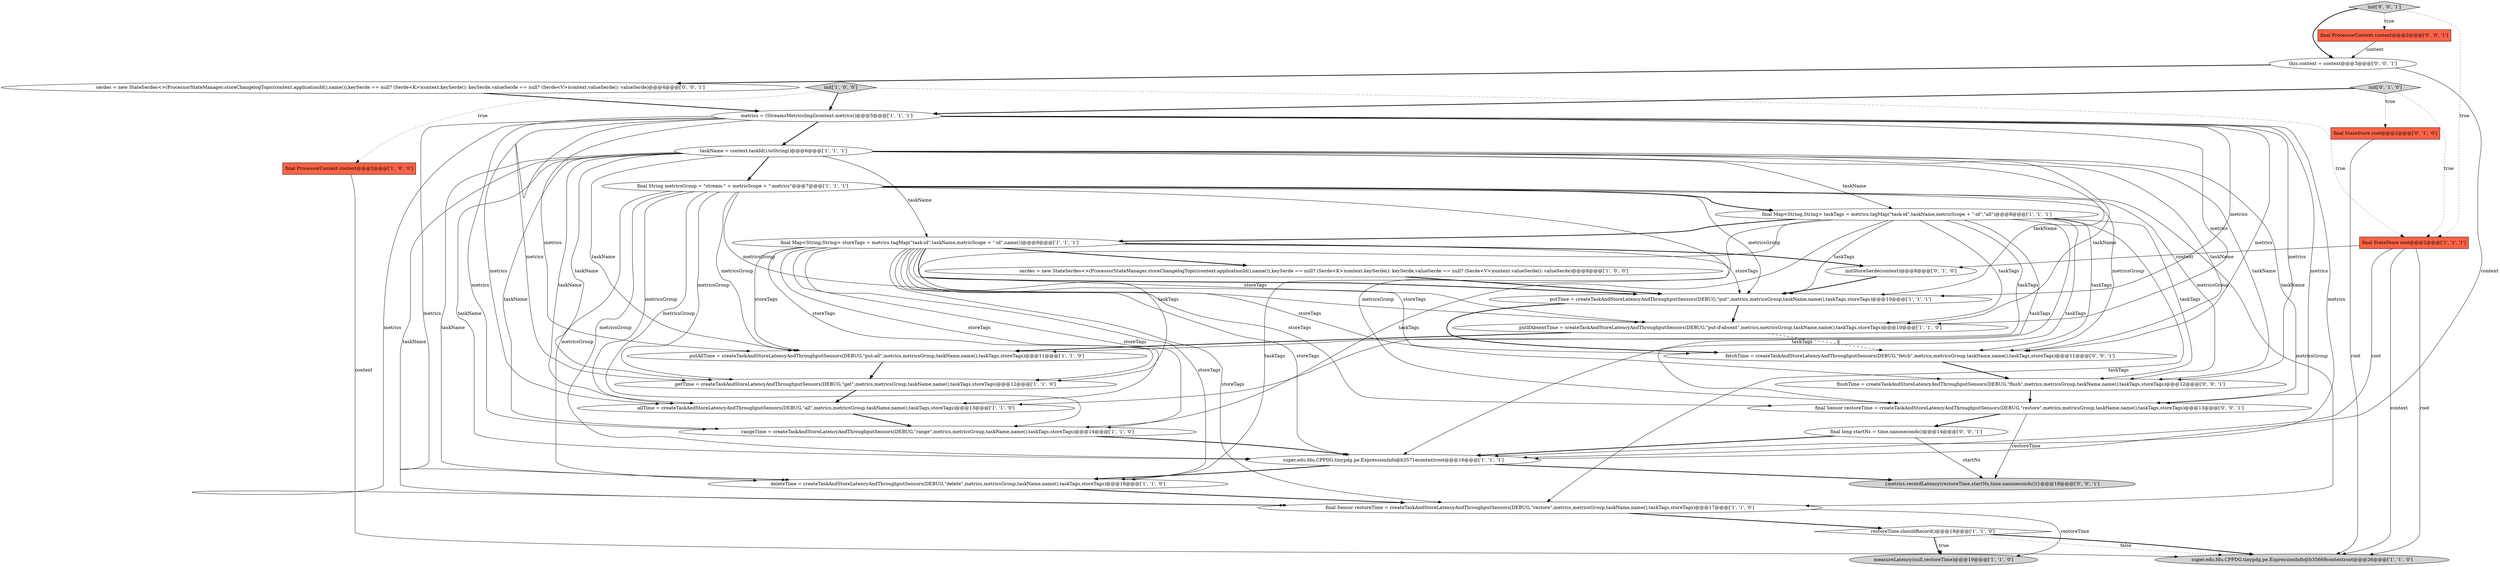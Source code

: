 digraph {
23 [style = filled, label = "final StateStore root@@@2@@@['0', '1', '0']", fillcolor = tomato, shape = box image = "AAA0AAABBB2BBB"];
32 [style = filled, label = "final Sensor restoreTime = createTaskAndStoreLatencyAndThroughputSensors(DEBUG,\"restore\",metrics,metricsGroup,taskName,name(),taskTags,storeTags)@@@13@@@['0', '0', '1']", fillcolor = white, shape = ellipse image = "AAA0AAABBB3BBB"];
10 [style = filled, label = "final Sensor restoreTime = createTaskAndStoreLatencyAndThroughputSensors(DEBUG,\"restore\",metrics,metricsGroup,taskName,name(),taskTags,storeTags)@@@17@@@['1', '1', '0']", fillcolor = white, shape = ellipse image = "AAA0AAABBB1BBB"];
4 [style = filled, label = "metrics = (StreamsMetricsImpl)context.metrics()@@@5@@@['1', '1', '1']", fillcolor = white, shape = ellipse image = "AAA0AAABBB1BBB"];
18 [style = filled, label = "final Map<String,String> storeTags = metrics.tagMap(\"task-id\",taskName,metricScope + \"-id\",name())@@@9@@@['1', '1', '1']", fillcolor = white, shape = ellipse image = "AAA0AAABBB1BBB"];
19 [style = filled, label = "getTime = createTaskAndStoreLatencyAndThroughputSensors(DEBUG,\"get\",metrics,metricsGroup,taskName,name(),taskTags,storeTags)@@@12@@@['1', '1', '0']", fillcolor = white, shape = ellipse image = "AAA0AAABBB1BBB"];
17 [style = filled, label = "serdes = new StateSerdes<>(ProcessorStateManager.storeChangelogTopic(context.applicationId(),name()),keySerde == null? (Serde<K>)context.keySerde(): keySerde,valueSerde == null? (Serde<V>)context.valueSerde(): valueSerde)@@@8@@@['1', '0', '0']", fillcolor = white, shape = ellipse image = "AAA0AAABBB1BBB"];
1 [style = filled, label = "allTime = createTaskAndStoreLatencyAndThroughputSensors(DEBUG,\"all\",metrics,metricsGroup,taskName,name(),taskTags,storeTags)@@@13@@@['1', '1', '0']", fillcolor = white, shape = ellipse image = "AAA0AAABBB1BBB"];
2 [style = filled, label = "putTime = createTaskAndStoreLatencyAndThroughputSensors(DEBUG,\"put\",metrics,metricsGroup,taskName,name(),taskTags,storeTags)@@@10@@@['1', '1', '1']", fillcolor = white, shape = ellipse image = "AAA0AAABBB1BBB"];
6 [style = filled, label = "final Map<String,String> taskTags = metrics.tagMap(\"task-id\",taskName,metricScope + \"-id\",\"all\")@@@8@@@['1', '1', '1']", fillcolor = white, shape = ellipse image = "AAA0AAABBB1BBB"];
15 [style = filled, label = "final StateStore root@@@2@@@['1', '1', '1']", fillcolor = tomato, shape = box image = "AAA0AAABBB1BBB"];
9 [style = filled, label = "deleteTime = createTaskAndStoreLatencyAndThroughputSensors(DEBUG,\"delete\",metrics,metricsGroup,taskName,name(),taskTags,storeTags)@@@16@@@['1', '1', '0']", fillcolor = white, shape = ellipse image = "AAA0AAABBB1BBB"];
11 [style = filled, label = "rangeTime = createTaskAndStoreLatencyAndThroughputSensors(DEBUG,\"range\",metrics,metricsGroup,taskName,name(),taskTags,storeTags)@@@14@@@['1', '1', '0']", fillcolor = white, shape = ellipse image = "AAA0AAABBB1BBB"];
22 [style = filled, label = "initStoreSerde(context)@@@8@@@['0', '1', '0']", fillcolor = white, shape = ellipse image = "AAA0AAABBB2BBB"];
25 [style = filled, label = "serdes = new StateSerdes<>(ProcessorStateManager.storeChangelogTopic(context.applicationId(),name()),keySerde == null? (Serde<K>)context.keySerde(): keySerde,valueSerde == null? (Serde<V>)context.valueSerde(): valueSerde)@@@4@@@['0', '0', '1']", fillcolor = white, shape = ellipse image = "AAA0AAABBB3BBB"];
29 [style = filled, label = "flushTime = createTaskAndStoreLatencyAndThroughputSensors(DEBUG,\"flush\",metrics,metricsGroup,taskName,name(),taskTags,storeTags)@@@12@@@['0', '0', '1']", fillcolor = white, shape = ellipse image = "AAA0AAABBB3BBB"];
13 [style = filled, label = "final String metricsGroup = \"stream-\" + metricScope + \"-metrics\"@@@7@@@['1', '1', '1']", fillcolor = white, shape = ellipse image = "AAA0AAABBB1BBB"];
0 [style = filled, label = "super.edu.fdu.CPPDG.tinypdg.pe.ExpressionInfo@b35669contextroot@@@26@@@['1', '1', '0']", fillcolor = lightgray, shape = ellipse image = "AAA0AAABBB1BBB"];
12 [style = filled, label = "super.edu.fdu.CPPDG.tinypdg.pe.ExpressionInfo@b3571econtextroot@@@16@@@['1', '1', '1']", fillcolor = white, shape = ellipse image = "AAA0AAABBB1BBB"];
20 [style = filled, label = "init['1', '0', '0']", fillcolor = lightgray, shape = diamond image = "AAA0AAABBB1BBB"];
16 [style = filled, label = "putIfAbsentTime = createTaskAndStoreLatencyAndThroughputSensors(DEBUG,\"put-if-absent\",metrics,metricsGroup,taskName,name(),taskTags,storeTags)@@@10@@@['1', '1', '0']", fillcolor = white, shape = ellipse image = "AAA0AAABBB1BBB"];
7 [style = filled, label = "final ProcessorContext context@@@2@@@['1', '0', '0']", fillcolor = tomato, shape = box image = "AAA0AAABBB1BBB"];
30 [style = filled, label = "{metrics.recordLatency(restoreTime,startNs,time.nanoseconds())}@@@18@@@['0', '0', '1']", fillcolor = lightgray, shape = ellipse image = "AAA0AAABBB3BBB"];
27 [style = filled, label = "init['0', '0', '1']", fillcolor = lightgray, shape = diamond image = "AAA0AAABBB3BBB"];
8 [style = filled, label = "taskName = context.taskId().toString()@@@6@@@['1', '1', '1']", fillcolor = white, shape = ellipse image = "AAA0AAABBB1BBB"];
26 [style = filled, label = "this.context = context@@@3@@@['0', '0', '1']", fillcolor = white, shape = ellipse image = "AAA0AAABBB3BBB"];
28 [style = filled, label = "final long startNs = time.nanoseconds()@@@14@@@['0', '0', '1']", fillcolor = white, shape = ellipse image = "AAA0AAABBB3BBB"];
5 [style = filled, label = "restoreTime.shouldRecord()@@@18@@@['1', '1', '0']", fillcolor = white, shape = diamond image = "AAA0AAABBB1BBB"];
31 [style = filled, label = "fetchTime = createTaskAndStoreLatencyAndThroughputSensors(DEBUG,\"fetch\",metrics,metricsGroup,taskName,name(),taskTags,storeTags)@@@11@@@['0', '0', '1']", fillcolor = white, shape = ellipse image = "AAA0AAABBB3BBB"];
14 [style = filled, label = "putAllTime = createTaskAndStoreLatencyAndThroughputSensors(DEBUG,\"put-all\",metrics,metricsGroup,taskName,name(),taskTags,storeTags)@@@11@@@['1', '1', '0']", fillcolor = white, shape = ellipse image = "AAA0AAABBB1BBB"];
3 [style = filled, label = "measureLatency(null,restoreTime)@@@19@@@['1', '1', '0']", fillcolor = lightgray, shape = ellipse image = "AAA0AAABBB1BBB"];
21 [style = filled, label = "init['0', '1', '0']", fillcolor = lightgray, shape = diamond image = "AAA0AAABBB2BBB"];
24 [style = filled, label = "final ProcessorContext context@@@2@@@['0', '0', '1']", fillcolor = tomato, shape = box image = "AAA0AAABBB3BBB"];
5->3 [style = bold, label=""];
13->12 [style = solid, label="metricsGroup"];
16->31 [style = dashed, label="0"];
13->14 [style = solid, label="metricsGroup"];
21->15 [style = dotted, label="true"];
13->2 [style = solid, label="metricsGroup"];
26->12 [style = solid, label="context"];
4->16 [style = solid, label="metrics"];
9->10 [style = bold, label=""];
27->15 [style = dotted, label="true"];
12->9 [style = bold, label=""];
18->1 [style = solid, label="storeTags"];
18->32 [style = solid, label="storeTags"];
32->30 [style = solid, label="restoreTime"];
28->30 [style = solid, label="startNs"];
15->12 [style = solid, label="root"];
19->1 [style = bold, label=""];
18->22 [style = bold, label=""];
6->14 [style = solid, label="taskTags"];
18->31 [style = solid, label="storeTags"];
5->0 [style = bold, label=""];
8->10 [style = solid, label="taskName"];
21->23 [style = dotted, label="true"];
8->16 [style = solid, label="taskName"];
8->32 [style = solid, label="taskName"];
16->14 [style = bold, label=""];
4->31 [style = solid, label="metrics"];
4->8 [style = bold, label=""];
4->2 [style = solid, label="metrics"];
4->19 [style = solid, label="metrics"];
18->9 [style = solid, label="storeTags"];
7->0 [style = solid, label="context"];
20->15 [style = dotted, label="true"];
2->31 [style = bold, label=""];
2->16 [style = bold, label=""];
10->3 [style = solid, label="restoreTime"];
6->29 [style = solid, label="taskTags"];
31->29 [style = bold, label=""];
11->12 [style = bold, label=""];
27->24 [style = dotted, label="true"];
5->3 [style = dotted, label="true"];
1->11 [style = bold, label=""];
23->0 [style = solid, label="root"];
18->16 [style = solid, label="storeTags"];
8->2 [style = solid, label="taskName"];
13->10 [style = solid, label="metricsGroup"];
6->31 [style = solid, label="taskTags"];
17->2 [style = bold, label=""];
13->19 [style = solid, label="metricsGroup"];
6->2 [style = solid, label="taskTags"];
4->29 [style = solid, label="metrics"];
29->32 [style = bold, label=""];
18->10 [style = solid, label="storeTags"];
8->6 [style = solid, label="taskName"];
6->1 [style = solid, label="taskTags"];
13->31 [style = solid, label="metricsGroup"];
21->4 [style = bold, label=""];
27->26 [style = bold, label=""];
22->2 [style = bold, label=""];
6->9 [style = solid, label="taskTags"];
6->18 [style = bold, label=""];
13->9 [style = solid, label="metricsGroup"];
4->1 [style = solid, label="metrics"];
15->22 [style = solid, label="context"];
14->19 [style = bold, label=""];
20->7 [style = dotted, label="true"];
28->12 [style = bold, label=""];
18->29 [style = solid, label="storeTags"];
4->32 [style = solid, label="metrics"];
8->14 [style = solid, label="taskName"];
6->11 [style = solid, label="taskTags"];
6->10 [style = solid, label="taskTags"];
13->1 [style = solid, label="metricsGroup"];
10->5 [style = bold, label=""];
4->14 [style = solid, label="metrics"];
13->16 [style = solid, label="metricsGroup"];
15->0 [style = solid, label="root"];
8->9 [style = solid, label="taskName"];
4->9 [style = solid, label="metrics"];
18->14 [style = solid, label="storeTags"];
4->11 [style = solid, label="metrics"];
4->10 [style = solid, label="metrics"];
13->6 [style = bold, label=""];
24->26 [style = solid, label="context"];
8->13 [style = bold, label=""];
13->11 [style = solid, label="metricsGroup"];
8->31 [style = solid, label="taskName"];
18->11 [style = solid, label="storeTags"];
13->32 [style = solid, label="metricsGroup"];
8->1 [style = solid, label="taskName"];
26->25 [style = bold, label=""];
6->32 [style = solid, label="taskTags"];
18->12 [style = solid, label="storeTags"];
18->17 [style = bold, label=""];
25->4 [style = bold, label=""];
18->19 [style = solid, label="storeTags"];
12->30 [style = bold, label=""];
8->11 [style = solid, label="taskName"];
18->2 [style = solid, label="storeTags"];
13->29 [style = solid, label="metricsGroup"];
18->2 [style = bold, label=""];
6->19 [style = solid, label="taskTags"];
20->4 [style = bold, label=""];
5->0 [style = dotted, label="false"];
8->19 [style = solid, label="taskName"];
6->12 [style = solid, label="taskTags"];
15->0 [style = solid, label="context"];
8->18 [style = solid, label="taskName"];
8->29 [style = solid, label="taskName"];
8->12 [style = solid, label="taskName"];
4->12 [style = solid, label="metrics"];
6->16 [style = solid, label="taskTags"];
32->28 [style = bold, label=""];
}
